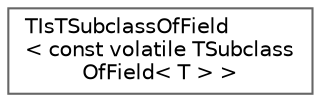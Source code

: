 digraph "Graphical Class Hierarchy"
{
 // INTERACTIVE_SVG=YES
 // LATEX_PDF_SIZE
  bgcolor="transparent";
  edge [fontname=Helvetica,fontsize=10,labelfontname=Helvetica,labelfontsize=10];
  node [fontname=Helvetica,fontsize=10,shape=box,height=0.2,width=0.4];
  rankdir="LR";
  Node0 [id="Node000000",label="TIsTSubclassOfField\l\< const volatile TSubclass\lOfField\< T \> \>",height=0.2,width=0.4,color="grey40", fillcolor="white", style="filled",URL="$df/d80/structTIsTSubclassOfField_3_01const_01volatile_01TSubclassOfField_3_01T_01_4_01_4.html",tooltip=" "];
}
